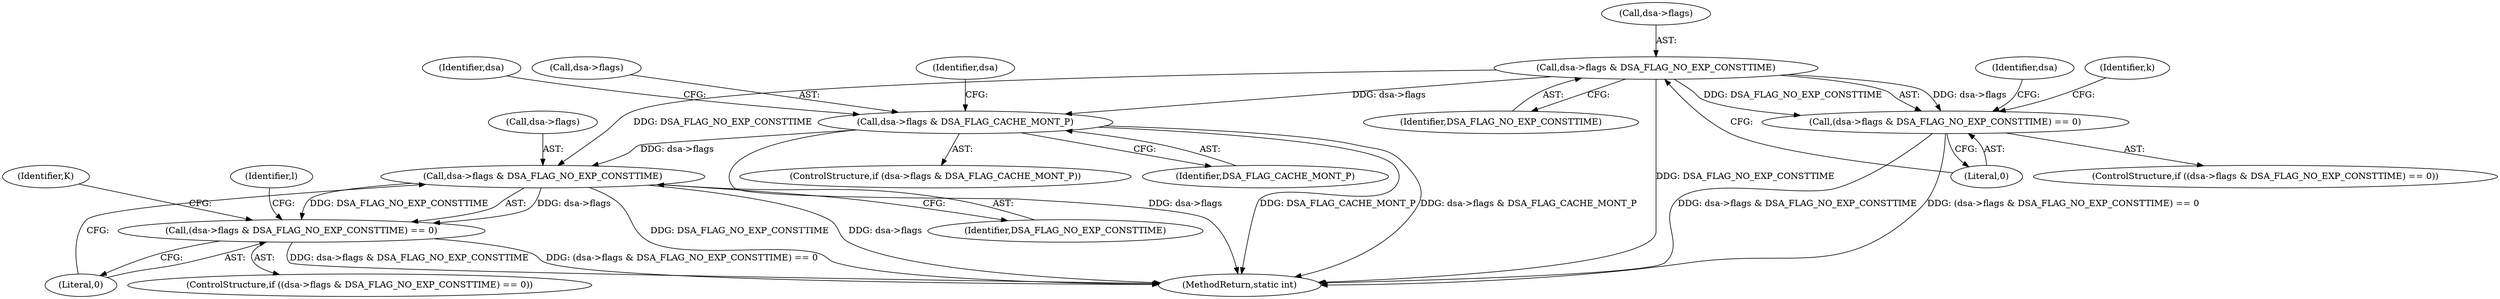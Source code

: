 digraph "0_openssl_43e6a58d4991a451daf4891ff05a48735df871ac@pointer" {
"1000238" [label="(Call,dsa->flags & DSA_FLAG_NO_EXP_CONSTTIME)"];
"1000237" [label="(Call,(dsa->flags & DSA_FLAG_NO_EXP_CONSTTIME) == 0)"];
"1000250" [label="(Call,dsa->flags & DSA_FLAG_CACHE_MONT_P)"];
"1000271" [label="(Call,dsa->flags & DSA_FLAG_NO_EXP_CONSTTIME)"];
"1000270" [label="(Call,(dsa->flags & DSA_FLAG_NO_EXP_CONSTTIME) == 0)"];
"1000239" [label="(Call,dsa->flags)"];
"1000272" [label="(Call,dsa->flags)"];
"1000416" [label="(MethodReturn,static int)"];
"1000251" [label="(Call,dsa->flags)"];
"1000242" [label="(Identifier,DSA_FLAG_NO_EXP_CONSTTIME)"];
"1000249" [label="(ControlStructure,if (dsa->flags & DSA_FLAG_CACHE_MONT_P))"];
"1000237" [label="(Call,(dsa->flags & DSA_FLAG_NO_EXP_CONSTTIME) == 0)"];
"1000261" [label="(Identifier,dsa)"];
"1000276" [label="(Literal,0)"];
"1000325" [label="(Identifier,K)"];
"1000270" [label="(Call,(dsa->flags & DSA_FLAG_NO_EXP_CONSTTIME) == 0)"];
"1000271" [label="(Call,dsa->flags & DSA_FLAG_NO_EXP_CONSTTIME)"];
"1000254" [label="(Identifier,DSA_FLAG_CACHE_MONT_P)"];
"1000243" [label="(Literal,0)"];
"1000238" [label="(Call,dsa->flags & DSA_FLAG_NO_EXP_CONSTTIME)"];
"1000283" [label="(Identifier,l)"];
"1000273" [label="(Identifier,dsa)"];
"1000275" [label="(Identifier,DSA_FLAG_NO_EXP_CONSTTIME)"];
"1000236" [label="(ControlStructure,if ((dsa->flags & DSA_FLAG_NO_EXP_CONSTTIME) == 0))"];
"1000269" [label="(ControlStructure,if ((dsa->flags & DSA_FLAG_NO_EXP_CONSTTIME) == 0))"];
"1000252" [label="(Identifier,dsa)"];
"1000250" [label="(Call,dsa->flags & DSA_FLAG_CACHE_MONT_P)"];
"1000247" [label="(Identifier,k)"];
"1000238" -> "1000237"  [label="AST: "];
"1000238" -> "1000242"  [label="CFG: "];
"1000239" -> "1000238"  [label="AST: "];
"1000242" -> "1000238"  [label="AST: "];
"1000243" -> "1000238"  [label="CFG: "];
"1000238" -> "1000416"  [label="DDG: DSA_FLAG_NO_EXP_CONSTTIME"];
"1000238" -> "1000237"  [label="DDG: dsa->flags"];
"1000238" -> "1000237"  [label="DDG: DSA_FLAG_NO_EXP_CONSTTIME"];
"1000238" -> "1000250"  [label="DDG: dsa->flags"];
"1000238" -> "1000271"  [label="DDG: DSA_FLAG_NO_EXP_CONSTTIME"];
"1000237" -> "1000236"  [label="AST: "];
"1000237" -> "1000243"  [label="CFG: "];
"1000243" -> "1000237"  [label="AST: "];
"1000247" -> "1000237"  [label="CFG: "];
"1000252" -> "1000237"  [label="CFG: "];
"1000237" -> "1000416"  [label="DDG: (dsa->flags & DSA_FLAG_NO_EXP_CONSTTIME) == 0"];
"1000237" -> "1000416"  [label="DDG: dsa->flags & DSA_FLAG_NO_EXP_CONSTTIME"];
"1000250" -> "1000249"  [label="AST: "];
"1000250" -> "1000254"  [label="CFG: "];
"1000251" -> "1000250"  [label="AST: "];
"1000254" -> "1000250"  [label="AST: "];
"1000261" -> "1000250"  [label="CFG: "];
"1000273" -> "1000250"  [label="CFG: "];
"1000250" -> "1000416"  [label="DDG: dsa->flags"];
"1000250" -> "1000416"  [label="DDG: DSA_FLAG_CACHE_MONT_P"];
"1000250" -> "1000416"  [label="DDG: dsa->flags & DSA_FLAG_CACHE_MONT_P"];
"1000250" -> "1000271"  [label="DDG: dsa->flags"];
"1000271" -> "1000270"  [label="AST: "];
"1000271" -> "1000275"  [label="CFG: "];
"1000272" -> "1000271"  [label="AST: "];
"1000275" -> "1000271"  [label="AST: "];
"1000276" -> "1000271"  [label="CFG: "];
"1000271" -> "1000416"  [label="DDG: DSA_FLAG_NO_EXP_CONSTTIME"];
"1000271" -> "1000416"  [label="DDG: dsa->flags"];
"1000271" -> "1000270"  [label="DDG: dsa->flags"];
"1000271" -> "1000270"  [label="DDG: DSA_FLAG_NO_EXP_CONSTTIME"];
"1000270" -> "1000269"  [label="AST: "];
"1000270" -> "1000276"  [label="CFG: "];
"1000276" -> "1000270"  [label="AST: "];
"1000283" -> "1000270"  [label="CFG: "];
"1000325" -> "1000270"  [label="CFG: "];
"1000270" -> "1000416"  [label="DDG: (dsa->flags & DSA_FLAG_NO_EXP_CONSTTIME) == 0"];
"1000270" -> "1000416"  [label="DDG: dsa->flags & DSA_FLAG_NO_EXP_CONSTTIME"];
}
